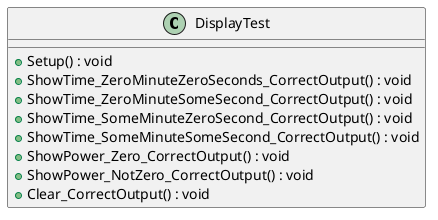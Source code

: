 @startuml
class DisplayTest {
    + Setup() : void
    + ShowTime_ZeroMinuteZeroSeconds_CorrectOutput() : void
    + ShowTime_ZeroMinuteSomeSecond_CorrectOutput() : void
    + ShowTime_SomeMinuteZeroSecond_CorrectOutput() : void
    + ShowTime_SomeMinuteSomeSecond_CorrectOutput() : void
    + ShowPower_Zero_CorrectOutput() : void
    + ShowPower_NotZero_CorrectOutput() : void
    + Clear_CorrectOutput() : void
}
@enduml
